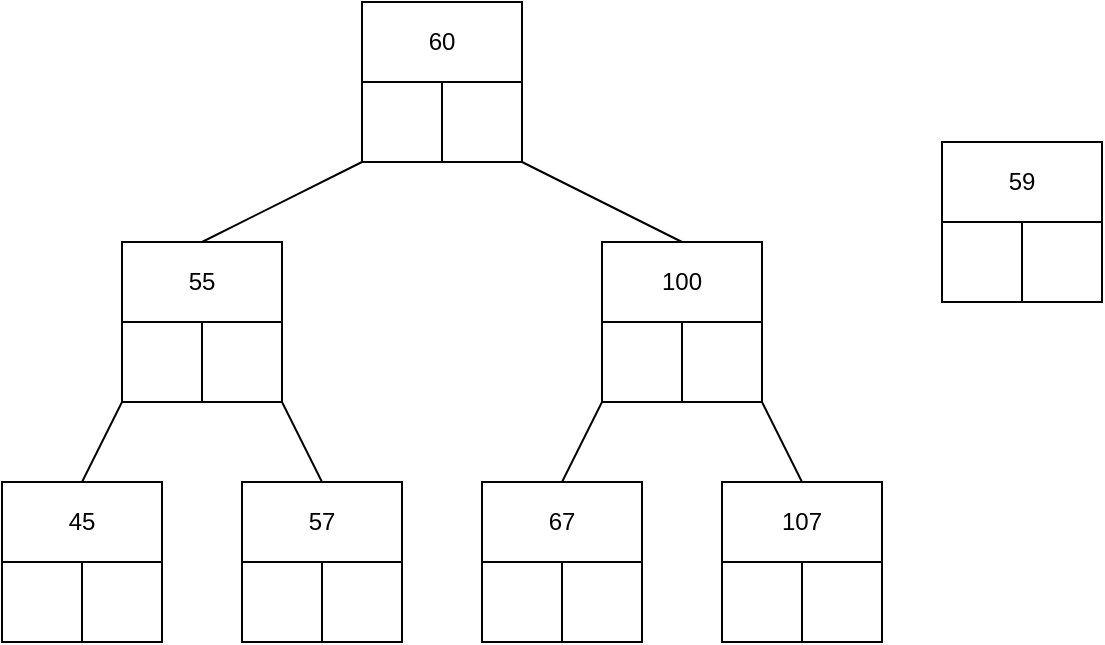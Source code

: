 <mxfile version="17.4.2" type="github">
  <diagram id="Bd8AebASSwnwmHRj-B82" name="Page-1">
    <mxGraphModel dx="677" dy="374" grid="1" gridSize="10" guides="1" tooltips="1" connect="1" arrows="1" fold="1" page="1" pageScale="1" pageWidth="850" pageHeight="1100" math="0" shadow="0">
      <root>
        <mxCell id="0" />
        <mxCell id="1" parent="0" />
        <mxCell id="XnTpDphRwyGdSZoY5Uar-5" value="" style="group" vertex="1" connectable="0" parent="1">
          <mxGeometry x="320" y="480" width="80" height="80" as="geometry" />
        </mxCell>
        <mxCell id="XnTpDphRwyGdSZoY5Uar-6" value="" style="whiteSpace=wrap;html=1;aspect=fixed;" vertex="1" parent="XnTpDphRwyGdSZoY5Uar-5">
          <mxGeometry width="80" height="80" as="geometry" />
        </mxCell>
        <mxCell id="XnTpDphRwyGdSZoY5Uar-7" value="" style="whiteSpace=wrap;html=1;aspect=fixed;" vertex="1" parent="XnTpDphRwyGdSZoY5Uar-5">
          <mxGeometry y="40" width="40" height="40" as="geometry" />
        </mxCell>
        <mxCell id="XnTpDphRwyGdSZoY5Uar-8" value="" style="whiteSpace=wrap;html=1;aspect=fixed;" vertex="1" parent="XnTpDphRwyGdSZoY5Uar-5">
          <mxGeometry x="40" y="40" width="40" height="40" as="geometry" />
        </mxCell>
        <mxCell id="XnTpDphRwyGdSZoY5Uar-44" value="67" style="rounded=0;whiteSpace=wrap;html=1;" vertex="1" parent="XnTpDphRwyGdSZoY5Uar-5">
          <mxGeometry width="80" height="40" as="geometry" />
        </mxCell>
        <mxCell id="XnTpDphRwyGdSZoY5Uar-9" value="" style="group" vertex="1" connectable="0" parent="1">
          <mxGeometry x="440" y="480" width="80" height="80" as="geometry" />
        </mxCell>
        <mxCell id="XnTpDphRwyGdSZoY5Uar-10" value="" style="whiteSpace=wrap;html=1;aspect=fixed;" vertex="1" parent="XnTpDphRwyGdSZoY5Uar-9">
          <mxGeometry width="80" height="80" as="geometry" />
        </mxCell>
        <mxCell id="XnTpDphRwyGdSZoY5Uar-11" value="" style="whiteSpace=wrap;html=1;aspect=fixed;" vertex="1" parent="XnTpDphRwyGdSZoY5Uar-9">
          <mxGeometry y="40" width="40" height="40" as="geometry" />
        </mxCell>
        <mxCell id="XnTpDphRwyGdSZoY5Uar-12" value="" style="whiteSpace=wrap;html=1;aspect=fixed;" vertex="1" parent="XnTpDphRwyGdSZoY5Uar-9">
          <mxGeometry x="40" y="40" width="40" height="40" as="geometry" />
        </mxCell>
        <mxCell id="XnTpDphRwyGdSZoY5Uar-43" value="107" style="rounded=0;whiteSpace=wrap;html=1;" vertex="1" parent="XnTpDphRwyGdSZoY5Uar-9">
          <mxGeometry width="80" height="40" as="geometry" />
        </mxCell>
        <mxCell id="XnTpDphRwyGdSZoY5Uar-13" value="" style="group" vertex="1" connectable="0" parent="1">
          <mxGeometry x="80" y="480" width="80" height="80" as="geometry" />
        </mxCell>
        <mxCell id="XnTpDphRwyGdSZoY5Uar-14" value="" style="whiteSpace=wrap;html=1;aspect=fixed;" vertex="1" parent="XnTpDphRwyGdSZoY5Uar-13">
          <mxGeometry width="80" height="80" as="geometry" />
        </mxCell>
        <mxCell id="XnTpDphRwyGdSZoY5Uar-15" value="" style="whiteSpace=wrap;html=1;aspect=fixed;" vertex="1" parent="XnTpDphRwyGdSZoY5Uar-13">
          <mxGeometry y="40" width="40" height="40" as="geometry" />
        </mxCell>
        <mxCell id="XnTpDphRwyGdSZoY5Uar-16" value="" style="whiteSpace=wrap;html=1;aspect=fixed;" vertex="1" parent="XnTpDphRwyGdSZoY5Uar-13">
          <mxGeometry x="40" y="40" width="40" height="40" as="geometry" />
        </mxCell>
        <mxCell id="XnTpDphRwyGdSZoY5Uar-46" value="45" style="rounded=0;whiteSpace=wrap;html=1;" vertex="1" parent="XnTpDphRwyGdSZoY5Uar-13">
          <mxGeometry width="80" height="40" as="geometry" />
        </mxCell>
        <mxCell id="XnTpDphRwyGdSZoY5Uar-17" value="" style="group" vertex="1" connectable="0" parent="1">
          <mxGeometry x="200" y="480" width="80" height="80" as="geometry" />
        </mxCell>
        <mxCell id="XnTpDphRwyGdSZoY5Uar-18" value="" style="whiteSpace=wrap;html=1;aspect=fixed;" vertex="1" parent="XnTpDphRwyGdSZoY5Uar-17">
          <mxGeometry width="80" height="80" as="geometry" />
        </mxCell>
        <mxCell id="XnTpDphRwyGdSZoY5Uar-19" value="" style="whiteSpace=wrap;html=1;aspect=fixed;" vertex="1" parent="XnTpDphRwyGdSZoY5Uar-17">
          <mxGeometry y="40" width="40" height="40" as="geometry" />
        </mxCell>
        <mxCell id="XnTpDphRwyGdSZoY5Uar-20" value="" style="whiteSpace=wrap;html=1;aspect=fixed;" vertex="1" parent="XnTpDphRwyGdSZoY5Uar-17">
          <mxGeometry x="40" y="40" width="40" height="40" as="geometry" />
        </mxCell>
        <mxCell id="XnTpDphRwyGdSZoY5Uar-45" value="57" style="rounded=0;whiteSpace=wrap;html=1;" vertex="1" parent="XnTpDphRwyGdSZoY5Uar-17">
          <mxGeometry width="80" height="40" as="geometry" />
        </mxCell>
        <mxCell id="XnTpDphRwyGdSZoY5Uar-21" value="" style="group" vertex="1" connectable="0" parent="1">
          <mxGeometry x="140" y="360" width="80" height="80" as="geometry" />
        </mxCell>
        <mxCell id="XnTpDphRwyGdSZoY5Uar-22" value="" style="whiteSpace=wrap;html=1;aspect=fixed;" vertex="1" parent="XnTpDphRwyGdSZoY5Uar-21">
          <mxGeometry width="80" height="80" as="geometry" />
        </mxCell>
        <mxCell id="XnTpDphRwyGdSZoY5Uar-23" value="" style="whiteSpace=wrap;html=1;aspect=fixed;" vertex="1" parent="XnTpDphRwyGdSZoY5Uar-21">
          <mxGeometry y="40" width="40" height="40" as="geometry" />
        </mxCell>
        <mxCell id="XnTpDphRwyGdSZoY5Uar-24" value="" style="whiteSpace=wrap;html=1;aspect=fixed;" vertex="1" parent="XnTpDphRwyGdSZoY5Uar-21">
          <mxGeometry x="40" y="40" width="40" height="40" as="geometry" />
        </mxCell>
        <mxCell id="XnTpDphRwyGdSZoY5Uar-41" value="55" style="rounded=0;whiteSpace=wrap;html=1;" vertex="1" parent="XnTpDphRwyGdSZoY5Uar-21">
          <mxGeometry width="80" height="40" as="geometry" />
        </mxCell>
        <mxCell id="XnTpDphRwyGdSZoY5Uar-25" value="" style="group" vertex="1" connectable="0" parent="1">
          <mxGeometry x="380" y="360" width="80" height="80" as="geometry" />
        </mxCell>
        <mxCell id="XnTpDphRwyGdSZoY5Uar-26" value="" style="whiteSpace=wrap;html=1;aspect=fixed;" vertex="1" parent="XnTpDphRwyGdSZoY5Uar-25">
          <mxGeometry width="80" height="80" as="geometry" />
        </mxCell>
        <mxCell id="XnTpDphRwyGdSZoY5Uar-27" value="" style="whiteSpace=wrap;html=1;aspect=fixed;" vertex="1" parent="XnTpDphRwyGdSZoY5Uar-25">
          <mxGeometry y="40" width="40" height="40" as="geometry" />
        </mxCell>
        <mxCell id="XnTpDphRwyGdSZoY5Uar-28" value="" style="whiteSpace=wrap;html=1;aspect=fixed;" vertex="1" parent="XnTpDphRwyGdSZoY5Uar-25">
          <mxGeometry x="40" y="40" width="40" height="40" as="geometry" />
        </mxCell>
        <mxCell id="XnTpDphRwyGdSZoY5Uar-42" value="100" style="rounded=0;whiteSpace=wrap;html=1;" vertex="1" parent="XnTpDphRwyGdSZoY5Uar-25">
          <mxGeometry width="80" height="40" as="geometry" />
        </mxCell>
        <mxCell id="XnTpDphRwyGdSZoY5Uar-29" value="" style="endArrow=none;html=1;rounded=0;exitX=0.5;exitY=0;exitDx=0;exitDy=0;entryX=0;entryY=1;entryDx=0;entryDy=0;" edge="1" parent="1" source="XnTpDphRwyGdSZoY5Uar-22" target="XnTpDphRwyGdSZoY5Uar-2">
          <mxGeometry width="50" height="50" relative="1" as="geometry">
            <mxPoint x="290" y="440" as="sourcePoint" />
            <mxPoint x="340" y="390" as="targetPoint" />
          </mxGeometry>
        </mxCell>
        <mxCell id="XnTpDphRwyGdSZoY5Uar-30" value="" style="endArrow=none;html=1;rounded=0;exitX=0.5;exitY=0;exitDx=0;exitDy=0;entryX=1;entryY=1;entryDx=0;entryDy=0;" edge="1" parent="1" source="XnTpDphRwyGdSZoY5Uar-26" target="XnTpDphRwyGdSZoY5Uar-3">
          <mxGeometry width="50" height="50" relative="1" as="geometry">
            <mxPoint x="190" y="370" as="sourcePoint" />
            <mxPoint x="270" y="330" as="targetPoint" />
          </mxGeometry>
        </mxCell>
        <mxCell id="XnTpDphRwyGdSZoY5Uar-35" value="" style="endArrow=none;html=1;rounded=0;exitX=0.5;exitY=0;exitDx=0;exitDy=0;entryX=0;entryY=1;entryDx=0;entryDy=0;" edge="1" parent="1" source="XnTpDphRwyGdSZoY5Uar-14" target="XnTpDphRwyGdSZoY5Uar-23">
          <mxGeometry width="50" height="50" relative="1" as="geometry">
            <mxPoint x="240" y="420" as="sourcePoint" />
            <mxPoint x="320" y="380" as="targetPoint" />
          </mxGeometry>
        </mxCell>
        <mxCell id="XnTpDphRwyGdSZoY5Uar-36" value="" style="endArrow=none;html=1;rounded=0;exitX=0.5;exitY=0;exitDx=0;exitDy=0;entryX=1;entryY=1;entryDx=0;entryDy=0;" edge="1" parent="1" source="XnTpDphRwyGdSZoY5Uar-18" target="XnTpDphRwyGdSZoY5Uar-24">
          <mxGeometry width="50" height="50" relative="1" as="geometry">
            <mxPoint x="140" y="490" as="sourcePoint" />
            <mxPoint x="220" y="450" as="targetPoint" />
          </mxGeometry>
        </mxCell>
        <mxCell id="XnTpDphRwyGdSZoY5Uar-37" value="" style="endArrow=none;html=1;rounded=0;exitX=0.5;exitY=0;exitDx=0;exitDy=0;entryX=0;entryY=1;entryDx=0;entryDy=0;" edge="1" parent="1" source="XnTpDphRwyGdSZoY5Uar-6" target="XnTpDphRwyGdSZoY5Uar-27">
          <mxGeometry width="50" height="50" relative="1" as="geometry">
            <mxPoint x="260" y="440" as="sourcePoint" />
            <mxPoint x="340" y="400" as="targetPoint" />
          </mxGeometry>
        </mxCell>
        <mxCell id="XnTpDphRwyGdSZoY5Uar-38" value="" style="endArrow=none;html=1;rounded=0;exitX=0.5;exitY=0;exitDx=0;exitDy=0;entryX=1;entryY=1;entryDx=0;entryDy=0;" edge="1" parent="1" source="XnTpDphRwyGdSZoY5Uar-10" target="XnTpDphRwyGdSZoY5Uar-28">
          <mxGeometry width="50" height="50" relative="1" as="geometry">
            <mxPoint x="270" y="450" as="sourcePoint" />
            <mxPoint x="350" y="410" as="targetPoint" />
          </mxGeometry>
        </mxCell>
        <mxCell id="XnTpDphRwyGdSZoY5Uar-2" value="" style="whiteSpace=wrap;html=1;aspect=fixed;" vertex="1" parent="1">
          <mxGeometry x="260" y="280" width="40" height="40" as="geometry" />
        </mxCell>
        <mxCell id="XnTpDphRwyGdSZoY5Uar-3" value="" style="whiteSpace=wrap;html=1;aspect=fixed;" vertex="1" parent="1">
          <mxGeometry x="300" y="280" width="40" height="40" as="geometry" />
        </mxCell>
        <mxCell id="XnTpDphRwyGdSZoY5Uar-40" value="60" style="rounded=0;whiteSpace=wrap;html=1;" vertex="1" parent="1">
          <mxGeometry x="260" y="240" width="80" height="40" as="geometry" />
        </mxCell>
        <mxCell id="XnTpDphRwyGdSZoY5Uar-47" value="" style="whiteSpace=wrap;html=1;aspect=fixed;" vertex="1" parent="1">
          <mxGeometry x="550" y="350" width="40" height="40" as="geometry" />
        </mxCell>
        <mxCell id="XnTpDphRwyGdSZoY5Uar-48" value="" style="whiteSpace=wrap;html=1;aspect=fixed;" vertex="1" parent="1">
          <mxGeometry x="590" y="350" width="40" height="40" as="geometry" />
        </mxCell>
        <mxCell id="XnTpDphRwyGdSZoY5Uar-49" value="59" style="rounded=0;whiteSpace=wrap;html=1;" vertex="1" parent="1">
          <mxGeometry x="550" y="310" width="80" height="40" as="geometry" />
        </mxCell>
      </root>
    </mxGraphModel>
  </diagram>
</mxfile>
